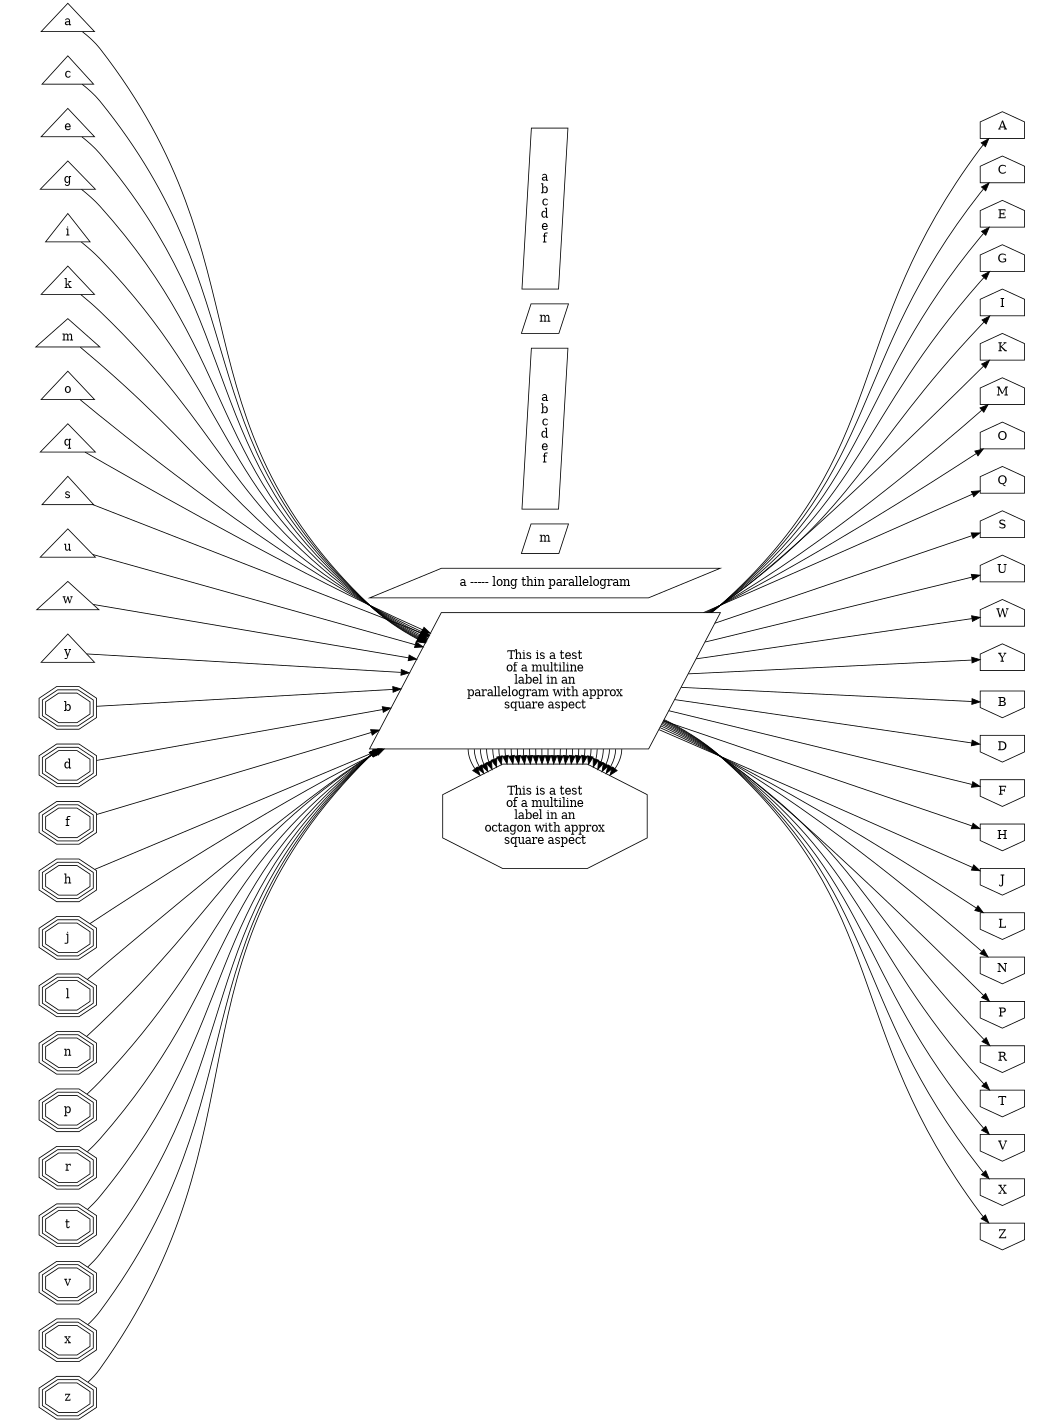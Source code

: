 digraph test {
	graph [size="7,9.5", page="8,10.5", ratio=fill, rankdir=LR];
	node [label="\N"];
	{
		graph [rank=same];
		node [shape=invhouse];
		A [shape=house];
		C [shape=house];
		E [shape=house];
		G [shape=house];
		I [shape=house];
		K [shape=house];
		M [shape=house];
		O [shape=house];
		Q [shape=house];
		S [shape=house];
		U [shape=house];
		W [shape=house];
		Y [shape=house];
		B
		D
		F
		H
		J
		L
		N
		P
		R
		T
		V
		X
		Z
	}
	{
		graph [rank=same];
		graph [ordering=out];
		node [shape=parallelogram];
		Parallelogram [label="This is a test\nof a multiline\nlabel in an\nparallelogram with approx\nsquare aspect"];
		"a ----- long thin parallelogram"
		xx [label=m];
		yy [label="a\nb\nc\nd\ne\nf"];
		Octagon [label="This is a test\nof a multiline\nlabel in an\noctagon with approx\nsquare aspect", shape=octagon];
		zz [label=m];
		qq [label="a\nb\nc\nd\ne\nf"];
	}
	{
		graph [rank=same];
		node [shape=tripleoctagon];
		a [shape=triangle];
		c [shape=triangle];
		e [shape=triangle];
		g [shape=triangle];
		i [shape=triangle];
		k [shape=triangle];
		m [shape=triangle];
		o [shape=triangle];
		q [shape=triangle];
		s [shape=triangle];
		u [shape=triangle];
		w [shape=triangle];
		y [shape=triangle];
		b
		d
		f
		h
		j
		l
		n
		p
		r
		t
		v
		x
		z
	}
	Parallelogram -> A
	Parallelogram -> B
	Parallelogram -> C
	Parallelogram -> D
	Parallelogram -> E
	Parallelogram -> F
	Parallelogram -> G
	Parallelogram -> H
	Parallelogram -> I
	Parallelogram -> J
	Parallelogram -> K
	Parallelogram -> L
	Parallelogram -> M
	Parallelogram -> N
	Parallelogram -> O
	Parallelogram -> P
	Parallelogram -> Q
	Parallelogram -> R
	Parallelogram -> S
	Parallelogram -> T
	Parallelogram -> U
	Parallelogram -> V
	Parallelogram -> W
	Parallelogram -> X
	Parallelogram -> Y
	Parallelogram -> Z
	a -> Parallelogram
	Parallelogram -> Octagon
	b -> Parallelogram
	Parallelogram -> Octagon
	c -> Parallelogram
	Parallelogram -> Octagon
	d -> Parallelogram
	Parallelogram -> Octagon
	e -> Parallelogram
	Parallelogram -> Octagon
	f -> Parallelogram
	Parallelogram -> Octagon
	g -> Parallelogram
	Parallelogram -> Octagon
	h -> Parallelogram
	Parallelogram -> Octagon
	i -> Parallelogram
	Parallelogram -> Octagon
	j -> Parallelogram
	Parallelogram -> Octagon
	k -> Parallelogram
	Parallelogram -> Octagon
	l -> Parallelogram
	Parallelogram -> Octagon
	m -> Parallelogram
	Parallelogram -> Octagon
	n -> Parallelogram
	Parallelogram -> Octagon
	o -> Parallelogram
	Parallelogram -> Octagon
	p -> Parallelogram
	Parallelogram -> Octagon
	q -> Parallelogram
	Parallelogram -> Octagon
	r -> Parallelogram
	Parallelogram -> Octagon
	s -> Parallelogram
	Parallelogram -> Octagon
	t -> Parallelogram
	Parallelogram -> Octagon
	u -> Parallelogram
	Parallelogram -> Octagon
	v -> Parallelogram
	Parallelogram -> Octagon
	w -> Parallelogram
	Parallelogram -> Octagon
	x -> Parallelogram
	Parallelogram -> Octagon
	y -> Parallelogram
	Parallelogram -> Octagon
	z -> Parallelogram
	Parallelogram -> Octagon
}
